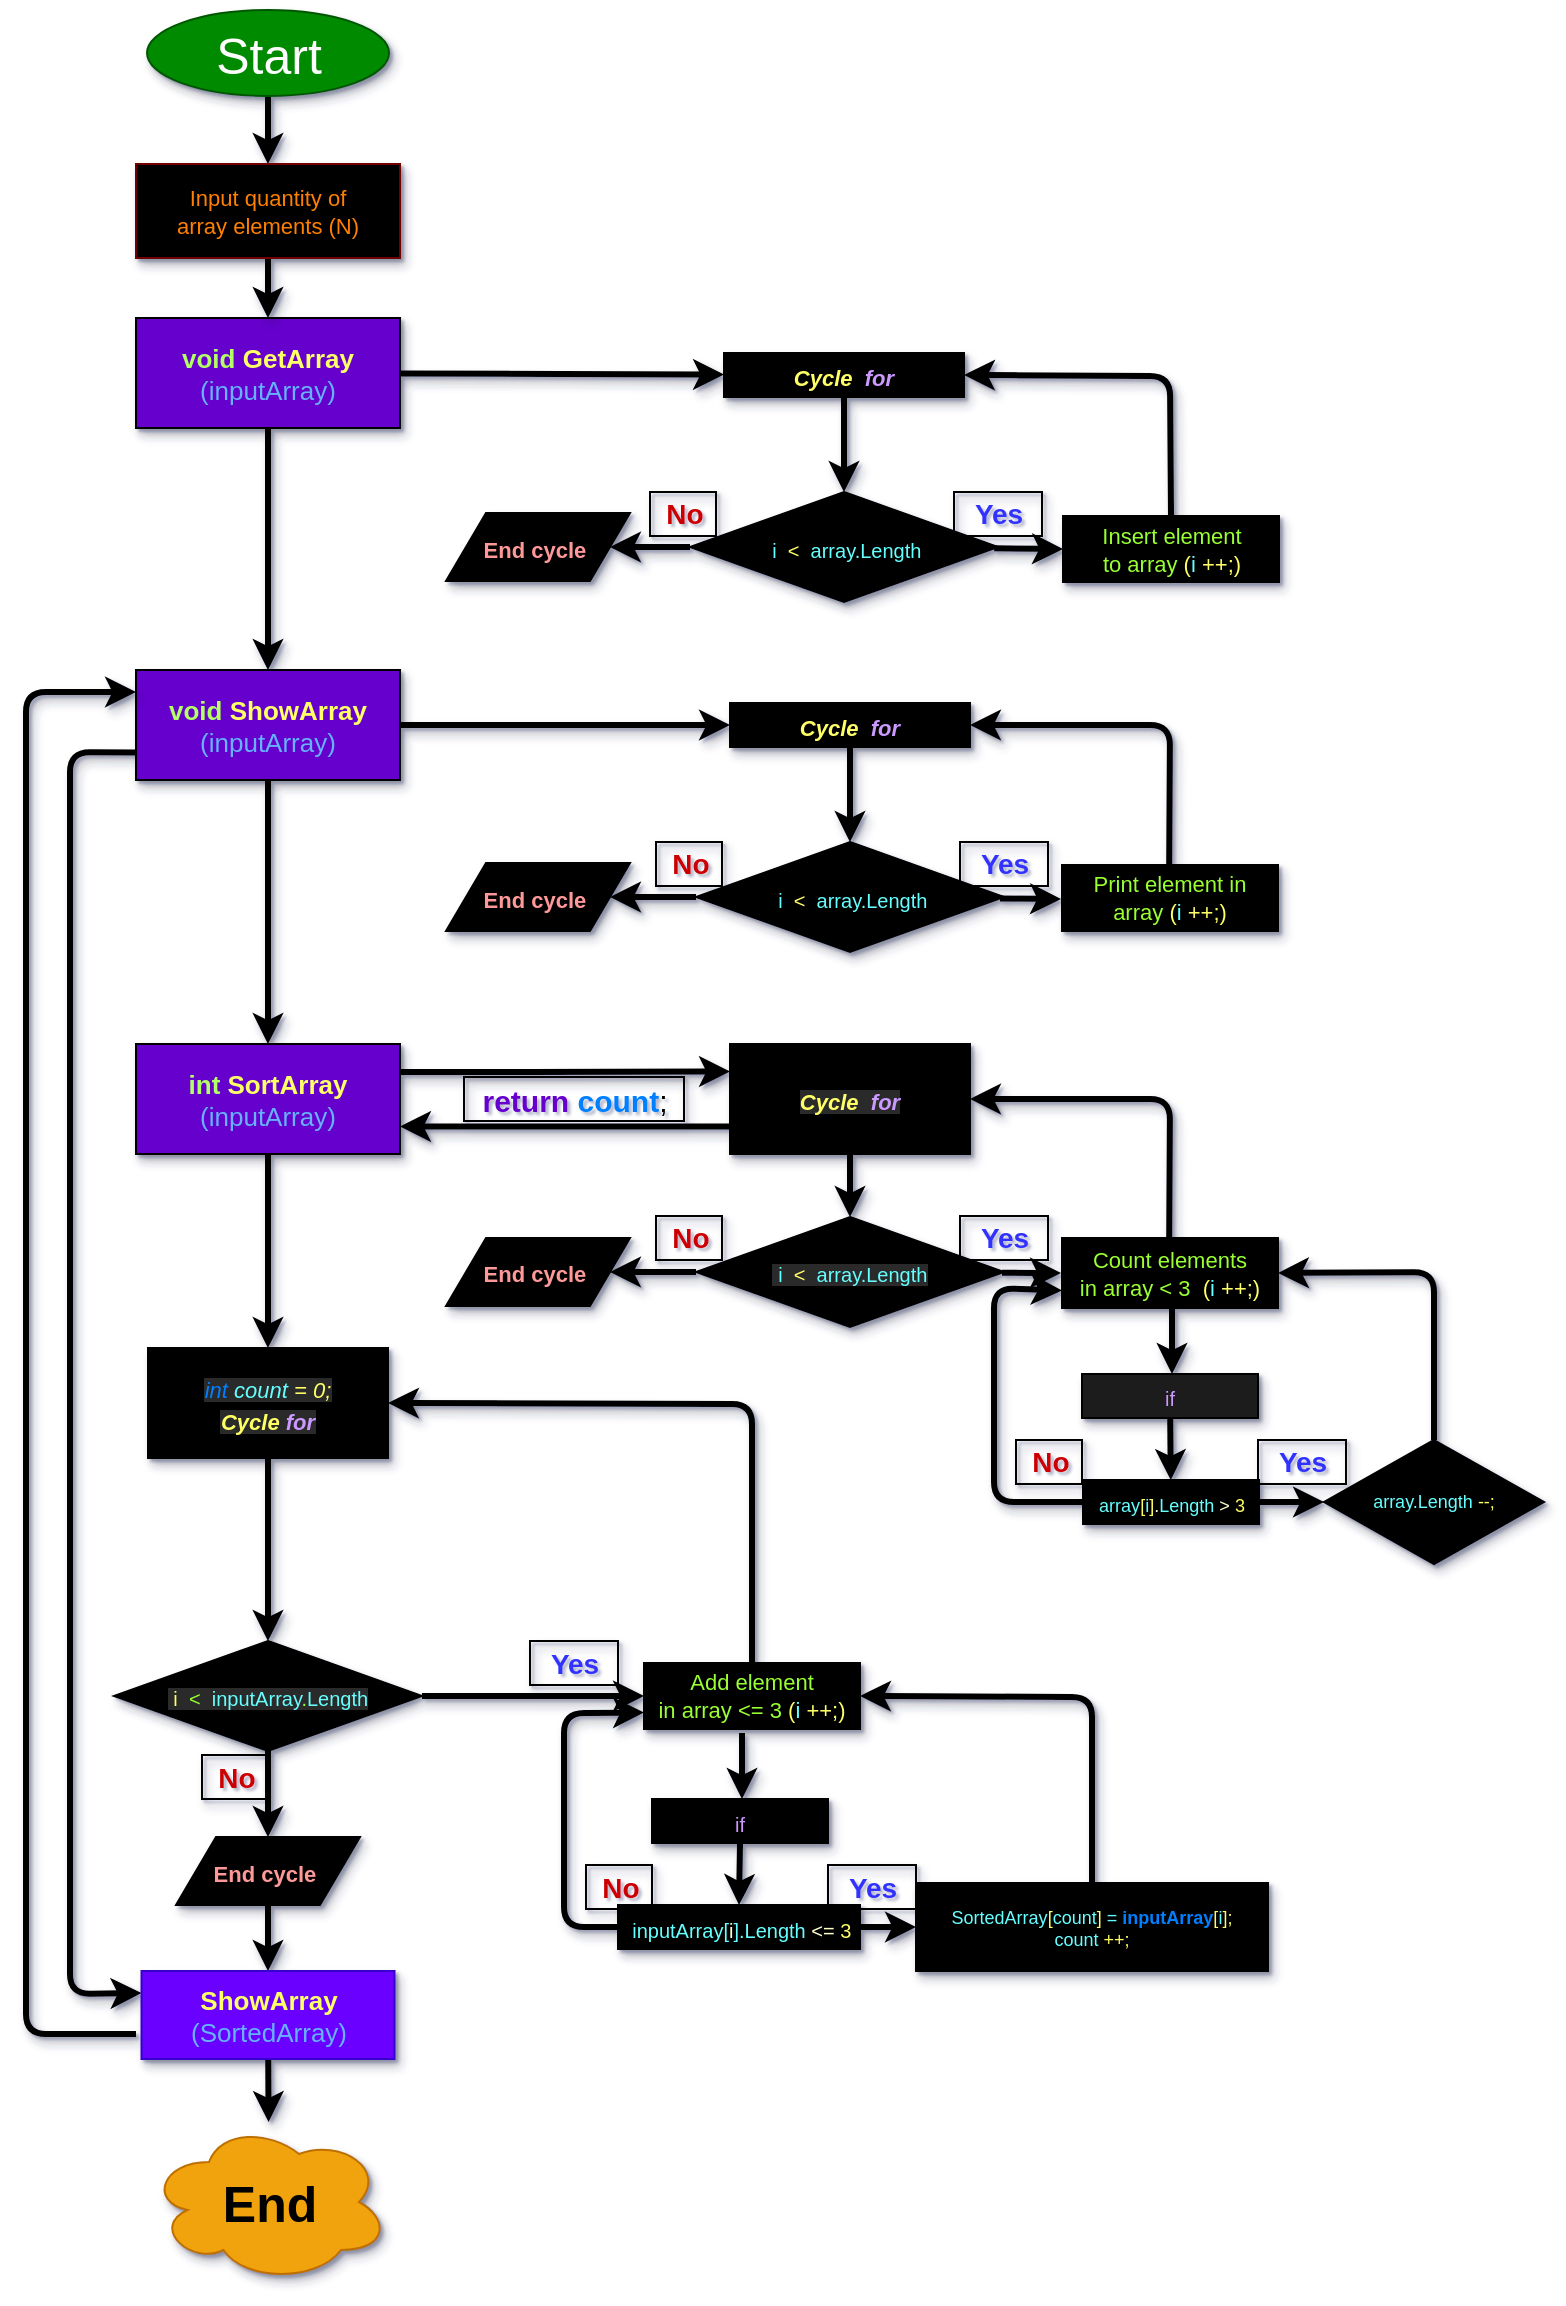 <mxfile>
    <diagram id="99YIV30c1iwatZ08gYIQ" name="Page-1">
        <mxGraphModel dx="532" dy="376" grid="1" gridSize="11" guides="1" tooltips="1" connect="1" arrows="1" fold="1" page="1" pageScale="1" pageWidth="827" pageHeight="1169" background="#ffffff" math="0" shadow="1">
            <root>
                <mxCell id="0"/>
                <mxCell id="1" parent="0"/>
                <mxCell id="99" value="" style="edgeStyle=none;html=1;labelBackgroundColor=#CC0000;fontSize=11;fontColor=#FF8000;strokeWidth=3;entryX=0.5;entryY=0;entryDx=0;entryDy=0;sketch=0;shadow=1;strokeColor=#000000;" parent="1" source="58" target="69" edge="1">
                    <mxGeometry relative="1" as="geometry">
                        <mxPoint x="156" y="99" as="targetPoint"/>
                    </mxGeometry>
                </mxCell>
                <mxCell id="58" value="&lt;span style=&quot;color: rgb(255, 255, 255); font-size: 25px; font-weight: 400;&quot;&gt;Start&lt;/span&gt;" style="ellipse;whiteSpace=wrap;html=1;fontStyle=1;horizontal=1;fontSize=25;sketch=0;shadow=1;strokeColor=#005700;fillColor=#008a00;fontColor=#ffffff;" parent="1" vertex="1">
                    <mxGeometry x="93.5" y="11" width="121" height="43" as="geometry"/>
                </mxCell>
                <mxCell id="91" value="" style="edgeStyle=none;html=1;labelBackgroundColor=#CC0000;fontSize=11;fontColor=#FFFF66;strokeWidth=3;sketch=0;shadow=1;strokeColor=#000000;" parent="1" source="64" target="90" edge="1">
                    <mxGeometry relative="1" as="geometry"/>
                </mxCell>
                <mxCell id="64" value="&lt;font color=&quot;#b3ff66&quot;&gt;void&lt;/font&gt;&lt;font color=&quot;#ffff66&quot;&gt;&amp;nbsp;GetArray&lt;/font&gt;&lt;br&gt;&lt;font color=&quot;#66b2ff&quot; style=&quot;font-weight: normal&quot;&gt;(inputArray)&lt;/font&gt;" style="whiteSpace=wrap;html=1;labelBorderColor=none;fontSize=13;fontStyle=1;sketch=0;shadow=1;strokeColor=#000000;fillColor=#6600CC;" parent="1" vertex="1">
                    <mxGeometry x="88" y="165" width="132" height="55" as="geometry"/>
                </mxCell>
                <mxCell id="103" value="" style="edgeStyle=none;html=1;labelBackgroundColor=#CC0000;fontSize=11;fontColor=#FFFF66;strokeWidth=3;entryX=0.5;entryY=0;entryDx=0;entryDy=0;exitX=0.5;exitY=1;exitDx=0;exitDy=0;sketch=0;shadow=1;strokeColor=#000000;" parent="1" source="64" target="100" edge="1">
                    <mxGeometry relative="1" as="geometry">
                        <mxPoint x="154" y="231" as="sourcePoint"/>
                        <mxPoint x="156" y="265.5" as="targetPoint"/>
                    </mxGeometry>
                </mxCell>
                <mxCell id="81" value="" style="edgeStyle=none;html=1;labelBackgroundColor=#CC0000;fontSize=10;fontColor=#99FF33;strokeWidth=3;entryX=0;entryY=0.5;entryDx=0;entryDy=0;sketch=0;shadow=1;strokeColor=#000000;" parent="1" source="66" target="172" edge="1">
                    <mxGeometry relative="1" as="geometry">
                        <mxPoint x="547.5" y="280.5" as="targetPoint"/>
                    </mxGeometry>
                </mxCell>
                <mxCell id="86" value="" style="edgeStyle=none;html=1;labelBackgroundColor=#CC0000;fontSize=11;fontColor=#99FF33;strokeWidth=3;sketch=0;shadow=1;strokeColor=#000000;" parent="1" source="66" edge="1">
                    <mxGeometry relative="1" as="geometry">
                        <mxPoint x="325.0" y="279.5" as="targetPoint"/>
                    </mxGeometry>
                </mxCell>
                <mxCell id="66" value="&lt;span style=&quot;color: rgb(153 , 255 , 51) ; font-size: 10px&quot;&gt;&lt;font color=&quot;#66ffff&quot;&gt;&amp;nbsp;i&amp;nbsp;&lt;/font&gt;&amp;nbsp;&lt;font color=&quot;#ffff66&quot;&gt;&amp;lt;&lt;/font&gt;&amp;nbsp;&amp;nbsp;&lt;font color=&quot;#66ffff&quot;&gt;array.Length&lt;/font&gt;&lt;/span&gt;" style="rhombus;whiteSpace=wrap;html=1;fontSize=13;labelBorderColor=none;fontStyle=0;sketch=0;shadow=1;strokeColor=#000000;fillColor=#000000;" parent="1" vertex="1">
                    <mxGeometry x="365" y="252" width="154" height="55" as="geometry"/>
                </mxCell>
                <mxCell id="76" value="" style="edgeStyle=none;html=1;labelBackgroundColor=#CC0000;fontSize=11;fontColor=#99FF33;strokeWidth=3;entryX=0.5;entryY=0;entryDx=0;entryDy=0;sketch=0;shadow=1;strokeColor=#000000;" parent="1" source="69" target="64" edge="1">
                    <mxGeometry relative="1" as="geometry">
                        <mxPoint x="156" y="177" as="targetPoint"/>
                    </mxGeometry>
                </mxCell>
                <mxCell id="69" value="&lt;span style=&quot;color: rgb(255 , 128 , 0)&quot;&gt;Input quantity of&lt;/span&gt;&lt;br style=&quot;color: rgb(255 , 128 , 0)&quot;&gt;&lt;span style=&quot;color: rgb(255 , 128 , 0)&quot;&gt;array elements (N)&lt;/span&gt;" style="whiteSpace=wrap;html=1;labelBorderColor=none;fontSize=11;sketch=0;shadow=1;strokeColor=#6F0000;fillColor=#000000;fontColor=#ffffff;" parent="1" vertex="1">
                    <mxGeometry x="88" y="88" width="132" height="47" as="geometry"/>
                </mxCell>
                <mxCell id="82" value="Yes" style="text;html=1;resizable=0;autosize=1;align=center;verticalAlign=middle;points=[];rounded=0;labelBorderColor=none;fontSize=14;fontStyle=1;sketch=0;shadow=1;strokeColor=#000000;fontColor=#3333FF;" parent="1" vertex="1">
                    <mxGeometry x="497" y="252" width="44" height="22" as="geometry"/>
                </mxCell>
                <mxCell id="96" value="" style="edgeStyle=none;html=1;labelBackgroundColor=#CC0000;fontSize=11;fontColor=#B3FF66;strokeWidth=3;entryX=1;entryY=0.5;entryDx=0;entryDy=0;exitX=0.5;exitY=0;exitDx=0;exitDy=0;sketch=0;shadow=1;strokeColor=#000000;" parent="1" source="172" target="90" edge="1">
                    <mxGeometry relative="1" as="geometry">
                        <mxPoint x="602" y="231" as="sourcePoint"/>
                        <mxPoint x="601.5" y="193.5" as="targetPoint"/>
                        <Array as="points">
                            <mxPoint x="605" y="194"/>
                        </Array>
                    </mxGeometry>
                </mxCell>
                <mxCell id="88" value="&lt;font color=&quot;#cc0000&quot; style=&quot;font-size: 14px;&quot;&gt;No&lt;/font&gt;" style="text;html=1;resizable=0;autosize=1;align=center;verticalAlign=middle;points=[];rounded=0;labelBorderColor=none;fontSize=14;fontStyle=1;sketch=0;shadow=1;strokeColor=#000000;" parent="1" vertex="1">
                    <mxGeometry x="345" y="252" width="33" height="22" as="geometry"/>
                </mxCell>
                <mxCell id="93" value="" style="edgeStyle=none;html=1;labelBackgroundColor=#CC0000;fontSize=11;fontColor=#FFFF66;strokeWidth=3;entryX=0.5;entryY=0;entryDx=0;entryDy=0;sketch=0;shadow=1;strokeColor=#000000;" parent="1" source="90" target="66" edge="1">
                    <mxGeometry relative="1" as="geometry"/>
                </mxCell>
                <mxCell id="90" value="&lt;font color=&quot;#ffff66&quot; style=&quot;font-size: 11px&quot;&gt;Cycle&lt;/font&gt;&lt;span style=&quot;color: rgb(204 , 153 , 255) ; font-size: 11px&quot;&gt;&amp;nbsp; for&lt;/span&gt;" style="whiteSpace=wrap;html=1;fontSize=13;labelBorderColor=none;fontStyle=3;sketch=0;shadow=1;strokeColor=#000000;fillColor=#000000;" parent="1" vertex="1">
                    <mxGeometry x="382" y="182.5" width="120" height="22" as="geometry"/>
                </mxCell>
                <mxCell id="178" value="" style="edgeStyle=none;html=1;labelBackgroundColor=#CC0000;fontSize=9;fontColor=#66FFFF;strokeWidth=3;entryX=0.5;entryY=0;entryDx=0;entryDy=0;exitX=0.5;exitY=1;exitDx=0;exitDy=0;sketch=0;shadow=1;strokeColor=#000000;" parent="1" source="100" target="148" edge="1">
                    <mxGeometry relative="1" as="geometry">
                        <mxPoint x="154" y="418" as="sourcePoint"/>
                        <mxPoint x="154" y="451.5" as="targetPoint"/>
                    </mxGeometry>
                </mxCell>
                <mxCell id="242" value="" style="edgeStyle=none;sketch=0;html=1;shadow=1;labelBackgroundColor=#CC0000;fontSize=25;fontColor=#66FFFF;strokeWidth=3;entryX=0;entryY=0.25;entryDx=0;entryDy=0;exitX=0;exitY=0.75;exitDx=0;exitDy=0;strokeColor=#000000;" parent="1" source="100" target="234" edge="1">
                    <mxGeometry relative="1" as="geometry">
                        <mxPoint x="77" y="748" as="targetPoint"/>
                        <Array as="points">
                            <mxPoint x="55" y="382"/>
                            <mxPoint x="55" y="693"/>
                            <mxPoint x="55" y="847"/>
                            <mxPoint x="55" y="1003"/>
                        </Array>
                    </mxGeometry>
                </mxCell>
                <mxCell id="100" value="&lt;font color=&quot;#b3ff66&quot;&gt;void&amp;nbsp;&lt;/font&gt;&lt;font color=&quot;#ffff66&quot;&gt;ShowArray&lt;br&gt;&lt;/font&gt;&lt;span style=&quot;color: rgb(102 , 178 , 255) ; font-weight: 400&quot;&gt;(inputArray)&lt;/span&gt;&lt;font color=&quot;#ffff66&quot;&gt;&lt;br&gt;&lt;/font&gt;" style="whiteSpace=wrap;html=1;labelBorderColor=none;fontSize=13;fontStyle=1;sketch=0;shadow=1;strokeColor=#000000;fillColor=#6600CC;" parent="1" vertex="1">
                    <mxGeometry x="88" y="341" width="132" height="55" as="geometry"/>
                </mxCell>
                <mxCell id="131" value="" style="edgeStyle=none;html=1;labelBackgroundColor=#CC0000;fontSize=11;fontColor=#FFFF66;strokeWidth=3;exitX=1;exitY=0.5;exitDx=0;exitDy=0;sketch=0;shadow=1;strokeColor=#000000;" parent="1" source="100" target="142" edge="1">
                    <mxGeometry relative="1" as="geometry">
                        <mxPoint x="242" y="369" as="sourcePoint"/>
                    </mxGeometry>
                </mxCell>
                <mxCell id="132" value="" style="edgeStyle=none;html=1;labelBackgroundColor=#CC0000;fontSize=10;fontColor=#99FF33;strokeWidth=3;entryX=0;entryY=0.5;entryDx=0;entryDy=0;sketch=0;shadow=1;strokeColor=#000000;" parent="1" source="134" edge="1">
                    <mxGeometry relative="1" as="geometry">
                        <mxPoint x="550.5" y="455.5" as="targetPoint"/>
                    </mxGeometry>
                </mxCell>
                <mxCell id="133" value="" style="edgeStyle=none;html=1;labelBackgroundColor=#CC0000;fontSize=11;fontColor=#99FF33;strokeWidth=3;sketch=0;shadow=1;strokeColor=#000000;" parent="1" source="134" edge="1">
                    <mxGeometry relative="1" as="geometry">
                        <mxPoint x="325.0" y="454.5" as="targetPoint"/>
                    </mxGeometry>
                </mxCell>
                <mxCell id="134" value="&lt;span style=&quot;color: rgb(153 , 255 , 51) ; font-size: 10px&quot;&gt;&lt;font color=&quot;#66ffff&quot;&gt;&amp;nbsp;i&amp;nbsp;&lt;/font&gt;&amp;nbsp;&lt;font color=&quot;#ffff66&quot;&gt;&amp;lt;&lt;/font&gt;&amp;nbsp;&amp;nbsp;&lt;font color=&quot;#66ffff&quot;&gt;array.Length&lt;/font&gt;&lt;/span&gt;" style="rhombus;whiteSpace=wrap;html=1;fontSize=13;labelBorderColor=none;fontStyle=0;sketch=0;shadow=1;strokeColor=#000000;fillColor=#000000;" parent="1" vertex="1">
                    <mxGeometry x="368" y="427" width="154" height="55" as="geometry"/>
                </mxCell>
                <mxCell id="136" value="Yes" style="text;html=1;resizable=0;autosize=1;align=center;verticalAlign=middle;points=[];rounded=0;labelBorderColor=none;fontSize=14;fontStyle=1;sketch=0;shadow=1;strokeColor=#000000;fontColor=#3333FF;" parent="1" vertex="1">
                    <mxGeometry x="500" y="427" width="44" height="22" as="geometry"/>
                </mxCell>
                <mxCell id="137" value="" style="edgeStyle=none;html=1;labelBackgroundColor=#CC0000;fontSize=11;fontColor=#B3FF66;strokeWidth=3;entryX=1;entryY=0.5;entryDx=0;entryDy=0;sketch=0;shadow=1;strokeColor=#000000;" parent="1" target="142" edge="1">
                    <mxGeometry relative="1" as="geometry">
                        <mxPoint x="604.595" y="439" as="sourcePoint"/>
                        <mxPoint x="604.5" y="368.5" as="targetPoint"/>
                        <Array as="points">
                            <mxPoint x="605" y="368.5"/>
                        </Array>
                    </mxGeometry>
                </mxCell>
                <mxCell id="140" value="&lt;font color=&quot;#cc0000&quot; style=&quot;font-size: 14px;&quot;&gt;No&lt;/font&gt;" style="text;html=1;resizable=0;autosize=1;align=center;verticalAlign=middle;points=[];rounded=0;labelBorderColor=none;fontSize=14;fontStyle=1;sketch=0;shadow=1;strokeColor=#000000;" parent="1" vertex="1">
                    <mxGeometry x="348" y="427" width="33" height="22" as="geometry"/>
                </mxCell>
                <mxCell id="141" value="" style="edgeStyle=none;html=1;labelBackgroundColor=#CC0000;fontSize=11;fontColor=#FFFF66;strokeWidth=3;entryX=0.5;entryY=0;entryDx=0;entryDy=0;sketch=0;shadow=1;strokeColor=#000000;" parent="1" source="142" target="134" edge="1">
                    <mxGeometry relative="1" as="geometry"/>
                </mxCell>
                <mxCell id="142" value="&lt;font color=&quot;#ffff66&quot; style=&quot;font-size: 11px&quot;&gt;Cycle&lt;/font&gt;&lt;span style=&quot;color: rgb(204 , 153 , 255) ; font-size: 11px&quot;&gt;&amp;nbsp; for&lt;/span&gt;" style="whiteSpace=wrap;html=1;fontSize=13;labelBorderColor=none;fontStyle=3;sketch=0;shadow=1;strokeColor=#000000;fillColor=#000000;" parent="1" vertex="1">
                    <mxGeometry x="385" y="357.5" width="120" height="22" as="geometry"/>
                </mxCell>
                <mxCell id="197" value="" style="edgeStyle=none;html=1;labelBackgroundColor=#CC0000;fontSize=9;fontColor=#CC99FF;strokeWidth=3;entryX=0;entryY=0.25;entryDx=0;entryDy=0;sketch=0;shadow=1;strokeColor=#000000;" parent="1" target="161" edge="1">
                    <mxGeometry relative="1" as="geometry">
                        <mxPoint x="220" y="542" as="sourcePoint"/>
                        <mxPoint x="326" y="555.5" as="targetPoint"/>
                        <Array as="points">
                            <mxPoint x="275" y="542"/>
                        </Array>
                    </mxGeometry>
                </mxCell>
                <mxCell id="204" value="" style="edgeStyle=none;html=1;labelBackgroundColor=#CC0000;fontSize=15;fontColor=#007FFF;strokeWidth=3;entryX=0.5;entryY=0;entryDx=0;entryDy=0;sketch=0;shadow=1;strokeColor=#000000;" parent="1" source="148" target="216" edge="1">
                    <mxGeometry relative="1" as="geometry">
                        <mxPoint x="154" y="671" as="targetPoint"/>
                    </mxGeometry>
                </mxCell>
                <mxCell id="148" value="&lt;font color=&quot;#b3ff66&quot;&gt;int&amp;nbsp;&lt;/font&gt;&lt;font color=&quot;#ffff66&quot;&gt;SortArray&lt;br&gt;&lt;/font&gt;&lt;span style=&quot;color: rgb(102 , 178 , 255) ; font-weight: 400&quot;&gt;(inputArray)&lt;/span&gt;&lt;font color=&quot;#ffff66&quot;&gt;&lt;br&gt;&lt;/font&gt;" style="whiteSpace=wrap;html=1;labelBorderColor=none;fontSize=13;fontStyle=1;sketch=0;shadow=1;strokeColor=#000000;fillColor=#6600CC;" parent="1" vertex="1">
                    <mxGeometry x="88" y="528" width="132" height="55" as="geometry"/>
                </mxCell>
                <mxCell id="151" value="" style="edgeStyle=none;html=1;labelBackgroundColor=#CC0000;fontSize=10;fontColor=#99FF33;strokeWidth=3;entryX=0;entryY=0.5;entryDx=0;entryDy=0;sketch=0;shadow=1;strokeColor=#000000;" parent="1" source="153" edge="1">
                    <mxGeometry relative="1" as="geometry">
                        <mxPoint x="550.5" y="642.5" as="targetPoint"/>
                    </mxGeometry>
                </mxCell>
                <mxCell id="152" value="" style="edgeStyle=none;html=1;labelBackgroundColor=#CC0000;fontSize=11;fontColor=#99FF33;strokeWidth=3;sketch=0;shadow=1;strokeColor=#000000;" parent="1" source="153" target="157" edge="1">
                    <mxGeometry relative="1" as="geometry"/>
                </mxCell>
                <mxCell id="166" value="" style="edgeStyle=none;html=1;labelBackgroundColor=#CC0000;fontSize=14;fontColor=#66FFFF;strokeWidth=3;sketch=0;shadow=1;strokeColor=#000000;" parent="1" edge="1">
                    <mxGeometry relative="1" as="geometry">
                        <mxPoint x="606" y="660" as="sourcePoint"/>
                        <mxPoint x="606" y="693" as="targetPoint"/>
                    </mxGeometry>
                </mxCell>
                <mxCell id="153" value="&lt;meta charset=&quot;utf-8&quot;&gt;&lt;span style=&quot;color: rgb(153, 255, 51); font-family: helvetica; font-size: 10px; font-style: normal; letter-spacing: normal; text-indent: 0px; text-transform: none; word-spacing: 0px; background-color: rgb(42, 42, 42);&quot;&gt;&lt;font color=&quot;#66ffff&quot;&gt;&amp;nbsp;i&amp;nbsp;&lt;/font&gt;&lt;span&gt;&amp;nbsp;&lt;/span&gt;&lt;font color=&quot;#ffff66&quot;&gt;&amp;lt;&lt;/font&gt;&amp;nbsp;&lt;span&gt;&amp;nbsp;&lt;/span&gt;&lt;font color=&quot;#66ffff&quot;&gt;array.Length&lt;/font&gt;&lt;/span&gt;" style="rhombus;whiteSpace=wrap;html=1;fontSize=13;labelBorderColor=none;align=center;fontStyle=0;sketch=0;shadow=1;strokeColor=#000000;fillColor=#000000;" parent="1" vertex="1">
                    <mxGeometry x="368" y="614.5" width="154" height="55" as="geometry"/>
                </mxCell>
                <mxCell id="155" value="Yes" style="text;html=1;resizable=0;autosize=1;align=center;verticalAlign=middle;points=[];rounded=0;labelBorderColor=none;fontSize=14;fontStyle=1;sketch=0;shadow=1;strokeColor=#000000;fontColor=#3333FF;" parent="1" vertex="1">
                    <mxGeometry x="500" y="614" width="44" height="22" as="geometry"/>
                </mxCell>
                <mxCell id="156" value="" style="edgeStyle=none;html=1;labelBackgroundColor=#CC0000;fontSize=11;fontColor=#B3FF66;strokeWidth=3;entryX=1;entryY=0.5;entryDx=0;entryDy=0;sketch=0;shadow=1;strokeColor=#000000;" parent="1" target="161" edge="1">
                    <mxGeometry relative="1" as="geometry">
                        <mxPoint x="604.595" y="626" as="sourcePoint"/>
                        <mxPoint x="604.5" y="555.5" as="targetPoint"/>
                        <Array as="points">
                            <mxPoint x="605" y="555.5"/>
                        </Array>
                    </mxGeometry>
                </mxCell>
                <mxCell id="157" value="&lt;span style=&quot;font-size: 11px&quot;&gt;&lt;font color=&quot;#ff9999&quot;&gt;&lt;b&gt;End cycle&amp;nbsp;&lt;/b&gt;&lt;/font&gt;&lt;/span&gt;" style="shape=parallelogram;perimeter=parallelogramPerimeter;whiteSpace=wrap;html=1;fixedSize=1;fontSize=13;labelBorderColor=none;sketch=0;shadow=1;strokeColor=#000000;fillColor=#000000;" parent="1" vertex="1">
                    <mxGeometry x="243" y="625" width="92" height="34" as="geometry"/>
                </mxCell>
                <mxCell id="159" value="&lt;font color=&quot;#cc0000&quot; style=&quot;font-size: 14px;&quot;&gt;No&lt;/font&gt;" style="text;html=1;resizable=0;autosize=1;align=center;verticalAlign=middle;points=[];rounded=0;labelBorderColor=none;fontSize=14;fontStyle=1;sketch=0;shadow=1;strokeColor=#000000;" parent="1" vertex="1">
                    <mxGeometry x="348" y="614" width="33" height="22" as="geometry"/>
                </mxCell>
                <mxCell id="160" value="" style="edgeStyle=none;html=1;labelBackgroundColor=#CC0000;fontSize=11;fontColor=#FFFF66;strokeWidth=3;entryX=0.5;entryY=0;entryDx=0;entryDy=0;exitX=0.5;exitY=1;exitDx=0;exitDy=0;sketch=0;shadow=1;strokeColor=#000000;" parent="1" source="161" target="153" edge="1">
                    <mxGeometry relative="1" as="geometry"/>
                </mxCell>
                <mxCell id="201" value="" style="edgeStyle=none;html=1;labelBackgroundColor=#CC0000;fontSize=6;fontColor=#CC99FF;strokeWidth=3;entryX=1;entryY=0.75;entryDx=0;entryDy=0;exitX=0;exitY=0.75;exitDx=0;exitDy=0;sketch=0;shadow=1;strokeColor=#000000;" parent="1" source="161" target="148" edge="1">
                    <mxGeometry relative="1" as="geometry">
                        <mxPoint x="274" y="555.5" as="targetPoint"/>
                        <Array as="points"/>
                    </mxGeometry>
                </mxCell>
                <mxCell id="161" value="&lt;font style=&quot;font-family: &amp;#34;helvetica&amp;#34; ; font-size: 11px ; letter-spacing: normal ; text-align: center ; text-indent: 0px ; text-transform: none ; word-spacing: 0px ; background-color: rgb(42 , 42 , 42)&quot; color=&quot;#ffff66&quot;&gt;Cycle&amp;nbsp;&lt;/font&gt;&lt;span style=&quot;font-family: &amp;#34;helvetica&amp;#34; ; font-size: 11px ; letter-spacing: normal ; text-align: center ; text-indent: 0px ; text-transform: none ; word-spacing: 0px ; background-color: rgb(42 , 42 , 42) ; display: inline ; float: none ; color: rgb(204 , 153 , 255)&quot;&gt;&amp;nbsp;for&lt;/span&gt;" style="whiteSpace=wrap;html=1;fontSize=13;labelBorderColor=none;fontStyle=3;sketch=0;shadow=1;strokeColor=#000000;fillColor=#000000;" parent="1" vertex="1">
                    <mxGeometry x="385" y="528" width="120" height="55" as="geometry"/>
                </mxCell>
                <mxCell id="163" value="&lt;font color=&quot;#99ff33&quot; style=&quot;font-size: 11px&quot;&gt;Count elements&lt;br&gt;in array &amp;lt; 3&amp;nbsp;&amp;nbsp;&lt;/font&gt;&lt;font color=&quot;#ffff66&quot; style=&quot;font-size: 11px&quot;&gt;(&lt;/font&gt;&lt;font color=&quot;#66ffff&quot; style=&quot;font-size: 11px&quot;&gt;i&lt;/font&gt;&lt;font color=&quot;#ffff66&quot; style=&quot;font-size: 11px&quot;&gt;&amp;nbsp;++;)&lt;/font&gt;" style="whiteSpace=wrap;html=1;labelBorderColor=none;fontSize=6;strokeWidth=1;fontStyle=0;sketch=0;shadow=1;strokeColor=#000000;fillColor=#000000;" parent="1" vertex="1">
                    <mxGeometry x="551" y="625" width="108" height="35" as="geometry"/>
                </mxCell>
                <mxCell id="180" value="" style="edgeStyle=none;html=1;labelBackgroundColor=#CC0000;fontSize=25;fontColor=#FF9999;strokeWidth=3;entryX=0;entryY=0.5;entryDx=0;entryDy=0;sketch=0;shadow=1;strokeColor=#000000;" parent="1" source="165" target="181" edge="1">
                    <mxGeometry relative="1" as="geometry">
                        <mxPoint x="702" y="704.0" as="targetPoint"/>
                    </mxGeometry>
                </mxCell>
                <mxCell id="192" value="" style="edgeStyle=none;html=1;labelBackgroundColor=#CC0000;fontSize=9;fontColor=#CC99FF;strokeWidth=3;entryX=0;entryY=0.75;entryDx=0;entryDy=0;sketch=0;shadow=1;strokeColor=#000000;" parent="1" source="165" target="163" edge="1">
                    <mxGeometry relative="1" as="geometry">
                        <mxPoint x="528" y="757" as="targetPoint"/>
                        <Array as="points">
                            <mxPoint x="517" y="757"/>
                            <mxPoint x="517" y="650"/>
                        </Array>
                    </mxGeometry>
                </mxCell>
                <mxCell id="165" value="&lt;font style=&quot;font-size: 9px&quot; color=&quot;#66ffff&quot;&gt;array&lt;/font&gt;&lt;font style=&quot;font-size: 9px&quot; color=&quot;#ffff66&quot;&gt;[&lt;/font&gt;&lt;font style=&quot;font-size: 9px&quot; color=&quot;#66ffff&quot;&gt;i&lt;/font&gt;&lt;font style=&quot;font-size: 9px&quot; color=&quot;#ffff66&quot;&gt;]&lt;/font&gt;&lt;font style=&quot;font-size: 9px&quot; color=&quot;#ffffcc&quot;&gt;.&lt;/font&gt;&lt;font style=&quot;font-size: 9px&quot; color=&quot;#66ffff&quot;&gt;Length&lt;/font&gt;&lt;font style=&quot;font-size: 9px&quot; color=&quot;#ffffff&quot;&gt; &lt;/font&gt;&lt;font style=&quot;font-size: 9px&quot; color=&quot;#ffffcc&quot;&gt;&amp;gt;&lt;/font&gt;&lt;font style=&quot;font-size: 9px&quot; color=&quot;#ffffff&quot;&gt; &lt;/font&gt;&lt;font style=&quot;font-size: 9px&quot; color=&quot;#ffff66&quot;&gt;3&lt;/font&gt;" style="whiteSpace=wrap;html=1;fontSize=13;labelBorderColor=none;fontStyle=0;sketch=0;shadow=1;strokeColor=#000000;fillColor=#000000;" parent="1" vertex="1">
                    <mxGeometry x="561.5" y="746" width="88" height="22" as="geometry"/>
                </mxCell>
                <mxCell id="171" value="&lt;font color=&quot;#99ff33&quot; style=&quot;font-size: 11px&quot;&gt;Print element in array&amp;nbsp;&lt;/font&gt;&lt;font color=&quot;#ffff66&quot; style=&quot;font-size: 11px&quot;&gt;(&lt;/font&gt;&lt;font color=&quot;#66ffff&quot; style=&quot;font-size: 11px&quot;&gt;i&lt;/font&gt;&lt;font color=&quot;#ffff66&quot; style=&quot;font-size: 11px&quot;&gt;&amp;nbsp;++;)&lt;/font&gt;" style="whiteSpace=wrap;html=1;labelBorderColor=none;fontSize=6;strokeWidth=1;fontStyle=0;sketch=0;shadow=1;strokeColor=#000000;fillColor=#000000;" parent="1" vertex="1">
                    <mxGeometry x="551" y="438.5" width="108" height="33" as="geometry"/>
                </mxCell>
                <mxCell id="172" value="&lt;font color=&quot;#99ff33&quot; style=&quot;font-size: 11px&quot;&gt;Insert element&lt;br&gt;to array&amp;nbsp;&lt;/font&gt;&lt;font color=&quot;#ffff66&quot; style=&quot;font-size: 11px&quot;&gt;(&lt;/font&gt;&lt;font color=&quot;#66ffff&quot; style=&quot;font-size: 11px&quot;&gt;i&lt;/font&gt;&lt;font color=&quot;#ffff66&quot; style=&quot;font-size: 11px&quot;&gt;&amp;nbsp;++;)&lt;/font&gt;" style="whiteSpace=wrap;html=1;labelBorderColor=none;fontSize=6;strokeWidth=1;fontStyle=0;sketch=0;shadow=1;strokeColor=#000000;fillColor=#000000;" parent="1" vertex="1">
                    <mxGeometry x="551.5" y="264" width="108" height="33" as="geometry"/>
                </mxCell>
                <mxCell id="189" value="" style="edgeStyle=none;html=1;labelBackgroundColor=#CC0000;fontSize=9;fontColor=#CC99FF;strokeWidth=3;entryX=1;entryY=0.5;entryDx=0;entryDy=0;sketch=0;shadow=1;strokeColor=#000000;" parent="1" source="181" target="163" edge="1">
                    <mxGeometry relative="1" as="geometry">
                        <mxPoint x="649" y="704" as="targetPoint"/>
                        <Array as="points">
                            <mxPoint x="737" y="642"/>
                        </Array>
                    </mxGeometry>
                </mxCell>
                <mxCell id="181" value="&lt;font style=&quot;font-size: 9px&quot;&gt;&lt;span style=&quot;font-size: 9px&quot;&gt;&lt;font style=&quot;font-size: 9px&quot;&gt;&lt;font color=&quot;#66ffff&quot;&gt;array.Length&lt;/font&gt;&lt;/font&gt;&lt;font color=&quot;#ffff66&quot; style=&quot;font-size: 9px&quot;&gt;&amp;nbsp;--;&lt;br style=&quot;font-size: 9px&quot;&gt;&lt;/font&gt;&lt;/span&gt;&lt;/font&gt;" style="rhombus;whiteSpace=wrap;html=1;labelBorderColor=none;fontSize=9;strokeWidth=1;verticalAlign=middle;spacing=2;fontStyle=0;sketch=0;shadow=1;strokeColor=#000000;fillColor=#000000;" parent="1" vertex="1">
                    <mxGeometry x="682" y="726" width="110" height="62" as="geometry"/>
                </mxCell>
                <mxCell id="187" value="" style="edgeStyle=none;html=1;labelBackgroundColor=#CC0000;fontSize=9;fontColor=#66FFFF;strokeWidth=3;sketch=0;shadow=1;strokeColor=#000000;" parent="1" source="186" target="165" edge="1">
                    <mxGeometry relative="1" as="geometry"/>
                </mxCell>
                <mxCell id="186" value="&lt;font size=&quot;1&quot; color=&quot;#cc99ff&quot;&gt;if&lt;/font&gt;" style="whiteSpace=wrap;html=1;fontSize=13;labelBorderColor=none;fontStyle=0;sketch=0;shadow=1;strokeColor=#000000;fillColor=#1A1A1A;" parent="1" vertex="1">
                    <mxGeometry x="561" y="693" width="88" height="22" as="geometry"/>
                </mxCell>
                <mxCell id="190" value="Yes" style="text;html=1;resizable=0;autosize=1;align=center;verticalAlign=middle;points=[];rounded=0;labelBorderColor=none;fontSize=14;fontStyle=1;sketch=0;shadow=1;strokeColor=#000000;fontColor=#3333FF;" parent="1" vertex="1">
                    <mxGeometry x="649" y="726" width="44" height="22" as="geometry"/>
                </mxCell>
                <mxCell id="193" value="&lt;font color=&quot;#cc0000&quot; style=&quot;font-size: 14px;&quot;&gt;No&lt;/font&gt;" style="text;html=1;resizable=0;autosize=1;align=center;verticalAlign=middle;points=[];rounded=0;labelBorderColor=none;fontSize=14;fontStyle=1;sketch=0;shadow=1;strokeColor=#000000;" parent="1" vertex="1">
                    <mxGeometry x="528" y="726" width="33" height="22" as="geometry"/>
                </mxCell>
                <mxCell id="202" value="&lt;b&gt;&lt;font color=&quot;#6600cc&quot;&gt;return&lt;/font&gt;&lt;/b&gt; &lt;font color=&quot;#007fff&quot;&gt;&lt;b&gt;count&lt;/b&gt;&lt;/font&gt;;" style="text;html=1;resizable=0;autosize=1;align=center;verticalAlign=middle;points=[];rounded=0;labelBorderColor=none;fontSize=15;sketch=0;shadow=1;strokeColor=#000000;" parent="1" vertex="1">
                    <mxGeometry x="252" y="544.5" width="110" height="22" as="geometry"/>
                </mxCell>
                <mxCell id="207" value="" style="edgeStyle=none;html=1;labelBackgroundColor=#CC0000;fontSize=10;fontColor=#99FF33;strokeWidth=3;entryX=0;entryY=0.5;entryDx=0;entryDy=0;exitX=1;exitY=0.5;exitDx=0;exitDy=0;sketch=0;shadow=1;strokeColor=#000000;" parent="1" source="210" target="217" edge="1">
                    <mxGeometry relative="1" as="geometry">
                        <mxPoint x="335.5" y="855" as="targetPoint"/>
                        <mxPoint x="305.992" y="854.86" as="sourcePoint"/>
                    </mxGeometry>
                </mxCell>
                <mxCell id="208" value="" style="edgeStyle=none;html=1;labelBackgroundColor=#CC0000;fontSize=11;fontColor=#99FF33;strokeWidth=3;exitX=0.5;exitY=1;exitDx=0;exitDy=0;entryX=0.5;entryY=0;entryDx=0;entryDy=0;sketch=0;shadow=1;strokeColor=#000000;" parent="1" source="210" target="213" edge="1">
                    <mxGeometry relative="1" as="geometry">
                        <mxPoint x="156" y="883" as="sourcePoint"/>
                        <mxPoint x="155.57" y="946" as="targetPoint"/>
                    </mxGeometry>
                </mxCell>
                <mxCell id="209" value="" style="edgeStyle=none;html=1;labelBackgroundColor=#CC0000;fontSize=14;fontColor=#66FFFF;strokeWidth=3;sketch=0;shadow=1;strokeColor=#000000;" parent="1" edge="1">
                    <mxGeometry relative="1" as="geometry">
                        <mxPoint x="391" y="872.5" as="sourcePoint"/>
                        <mxPoint x="391" y="905.5" as="targetPoint"/>
                    </mxGeometry>
                </mxCell>
                <mxCell id="210" value="&lt;span style=&quot;font-family: &amp;#34;helvetica&amp;#34; ; font-size: 10px ; font-style: normal ; letter-spacing: normal ; text-indent: 0px ; text-transform: none ; word-spacing: 0px ; background-color: rgb(42 , 42 , 42)&quot;&gt;&lt;font color=&quot;#ffff66&quot;&gt;&amp;nbsp;i&amp;nbsp;&lt;/font&gt;&lt;span style=&quot;color: rgb(153 , 255 , 51)&quot;&gt;&amp;nbsp;&lt;/span&gt;&lt;font color=&quot;#ffff66&quot; style=&quot;color: rgb(153 , 255 , 51)&quot;&gt;&amp;lt;&lt;/font&gt;&lt;font color=&quot;#99ff33&quot;&gt;&amp;nbsp;&amp;nbsp;&lt;/font&gt;&lt;font color=&quot;#66ffff&quot;&gt;inputA&lt;/font&gt;&lt;font color=&quot;#66ffff&quot;&gt;rray&lt;font color=&quot;#99ff33&quot;&gt;.&lt;/font&gt;Length&lt;/font&gt;&lt;/span&gt;" style="rhombus;whiteSpace=wrap;html=1;fontSize=13;labelBorderColor=none;align=center;fontStyle=0;sketch=0;shadow=1;strokeColor=#000000;fillColor=#000000;" parent="1" vertex="1">
                    <mxGeometry x="77" y="826.5" width="154" height="55" as="geometry"/>
                </mxCell>
                <mxCell id="211" value="Yes" style="text;html=1;resizable=0;autosize=1;align=center;verticalAlign=middle;points=[];rounded=0;labelBorderColor=none;fontSize=14;fontStyle=1;sketch=0;shadow=1;strokeColor=#000000;fontColor=#3333FF;" parent="1" vertex="1">
                    <mxGeometry x="285" y="826.5" width="44" height="22" as="geometry"/>
                </mxCell>
                <mxCell id="212" value="" style="edgeStyle=none;html=1;labelBackgroundColor=#CC0000;fontSize=11;fontColor=#B3FF66;strokeWidth=3;entryX=1;entryY=0.5;entryDx=0;entryDy=0;exitX=0.5;exitY=0;exitDx=0;exitDy=0;sketch=0;shadow=1;strokeColor=#000000;" parent="1" source="217" target="216" edge="1">
                    <mxGeometry relative="1" as="geometry">
                        <mxPoint x="315.595" y="879" as="sourcePoint"/>
                        <mxPoint x="315.5" y="808.5" as="targetPoint"/>
                        <Array as="points">
                            <mxPoint x="396" y="708"/>
                        </Array>
                    </mxGeometry>
                </mxCell>
                <mxCell id="235" value="" style="edgeStyle=none;html=1;labelBackgroundColor=#CC0000;fontSize=9;fontColor=#66FFFF;strokeWidth=3;sketch=0;shadow=1;strokeColor=#000000;" parent="1" source="213" target="234" edge="1">
                    <mxGeometry relative="1" as="geometry"/>
                </mxCell>
                <mxCell id="213" value="&lt;span style=&quot;font-size: 11px&quot;&gt;&lt;font color=&quot;#ff9999&quot;&gt;&lt;b&gt;End cycle&amp;nbsp;&lt;/b&gt;&lt;/font&gt;&lt;/span&gt;" style="shape=parallelogram;perimeter=parallelogramPerimeter;whiteSpace=wrap;html=1;fixedSize=1;fontSize=13;labelBorderColor=none;sketch=0;shadow=1;strokeColor=#000000;fillColor=#000000;" parent="1" vertex="1">
                    <mxGeometry x="108" y="924.5" width="92" height="34" as="geometry"/>
                </mxCell>
                <mxCell id="214" value="&lt;font color=&quot;#cc0000&quot; style=&quot;font-size: 14px;&quot;&gt;No&lt;/font&gt;" style="text;html=1;resizable=0;autosize=1;align=center;verticalAlign=middle;points=[];rounded=0;labelBorderColor=none;fontSize=14;fontStyle=1;sketch=0;shadow=1;strokeColor=#000000;" parent="1" vertex="1">
                    <mxGeometry x="121" y="883.5" width="33" height="22" as="geometry"/>
                </mxCell>
                <mxCell id="215" value="" style="edgeStyle=none;html=1;labelBackgroundColor=#CC0000;fontSize=11;fontColor=#FFFF66;strokeWidth=3;entryX=0.5;entryY=0;entryDx=0;entryDy=0;sketch=0;shadow=1;strokeColor=#000000;" parent="1" source="216" target="210" edge="1">
                    <mxGeometry relative="1" as="geometry"/>
                </mxCell>
                <mxCell id="216" value="&lt;span style=&quot;font-weight: normal&quot;&gt;&lt;font style=&quot;font-family: &amp;#34;helvetica&amp;#34; ; font-size: 11px ; letter-spacing: normal ; text-align: center ; text-indent: 0px ; text-transform: none ; word-spacing: 0px ; background-color: rgb(42 , 42 , 42)&quot; color=&quot;#007fff&quot;&gt;int &lt;/font&gt;&lt;font style=&quot;font-family: &amp;#34;helvetica&amp;#34; ; font-size: 11px ; letter-spacing: normal ; text-align: center ; text-indent: 0px ; text-transform: none ; word-spacing: 0px ; background-color: rgb(42 , 42 , 42)&quot; color=&quot;#66ffff&quot;&gt;count &lt;/font&gt;&lt;/span&gt;&lt;font color=&quot;#ffff66&quot; style=&quot;font-family: &amp;#34;helvetica&amp;#34; ; font-size: 11px ; letter-spacing: normal ; text-align: center ; text-indent: 0px ; text-transform: none ; word-spacing: 0px ; background-color: rgb(42 , 42 , 42)&quot;&gt;&lt;span style=&quot;font-weight: normal&quot;&gt;= 0;&lt;/span&gt;&lt;br&gt;Cycle&lt;/font&gt;&lt;span style=&quot;color: rgb(204 , 153 , 255) ; font-family: &amp;#34;helvetica&amp;#34; ; font-size: 11px ; letter-spacing: normal ; text-align: center ; text-indent: 0px ; text-transform: none ; word-spacing: 0px ; background-color: rgb(42 , 42 , 42) ; display: inline ; float: none&quot;&gt;&lt;span&gt;&amp;nbsp;&lt;/span&gt;for&lt;/span&gt;" style="whiteSpace=wrap;html=1;fontSize=13;labelBorderColor=none;fontStyle=3;sketch=0;shadow=1;strokeColor=#000000;fillColor=#000000;" parent="1" vertex="1">
                    <mxGeometry x="94" y="680" width="120" height="55" as="geometry"/>
                </mxCell>
                <mxCell id="217" value="&lt;font color=&quot;#99ff33&quot; style=&quot;font-size: 11px&quot;&gt;Add element&lt;br&gt;in array &amp;lt;= 3&amp;nbsp;&lt;/font&gt;&lt;font color=&quot;#ffff66&quot; style=&quot;font-size: 11px&quot;&gt;(&lt;/font&gt;&lt;font color=&quot;#66ffff&quot; style=&quot;font-size: 11px&quot;&gt;i&lt;/font&gt;&lt;font color=&quot;#ffff66&quot; style=&quot;font-size: 11px&quot;&gt;&amp;nbsp;++;)&lt;/font&gt;" style="whiteSpace=wrap;html=1;labelBorderColor=none;fontSize=6;strokeWidth=1;fontStyle=0;sketch=0;shadow=1;strokeColor=#000000;fillColor=#000000;" parent="1" vertex="1">
                    <mxGeometry x="342" y="837.5" width="108" height="33" as="geometry"/>
                </mxCell>
                <mxCell id="218" value="" style="edgeStyle=none;html=1;labelBackgroundColor=#CC0000;fontSize=25;fontColor=#FF9999;strokeWidth=3;entryX=0;entryY=0.5;entryDx=0;entryDy=0;exitX=1;exitY=0.5;exitDx=0;exitDy=0;sketch=0;shadow=1;strokeColor=#000000;" parent="1" source="220" edge="1">
                    <mxGeometry relative="1" as="geometry">
                        <mxPoint x="478" y="969.5" as="targetPoint"/>
                    </mxGeometry>
                </mxCell>
                <mxCell id="219" value="" style="edgeStyle=none;html=1;labelBackgroundColor=#CC0000;fontSize=9;fontColor=#CC99FF;strokeWidth=3;entryX=0;entryY=0.75;entryDx=0;entryDy=0;sketch=0;shadow=1;strokeColor=#000000;" parent="1" source="220" target="217" edge="1">
                    <mxGeometry relative="1" as="geometry">
                        <mxPoint x="313" y="969.5" as="targetPoint"/>
                        <Array as="points">
                            <mxPoint x="302" y="969.5"/>
                            <mxPoint x="302" y="862.5"/>
                        </Array>
                    </mxGeometry>
                </mxCell>
                <mxCell id="220" value="&lt;font color=&quot;#ffff66&quot; style=&quot;font-family: &amp;#34;helvetica&amp;#34; ; font-size: 10px&quot;&gt;&amp;nbsp;&lt;/font&gt;&lt;font color=&quot;#66ffff&quot; style=&quot;font-family: &amp;#34;helvetica&amp;#34; ; font-size: 10px&quot;&gt;inputA&lt;/font&gt;&lt;font color=&quot;#66ffff&quot; style=&quot;font-family: &amp;#34;helvetica&amp;#34; ; font-size: 10px&quot;&gt;rray[&lt;/font&gt;&lt;font style=&quot;font-family: &amp;#34;helvetica&amp;#34; ; font-size: 10px&quot;&gt;&lt;font color=&quot;#ffffcc&quot;&gt;i&lt;/font&gt;&lt;font color=&quot;#66ffff&quot;&gt;]&lt;/font&gt;&lt;font color=&quot;#99ff33&quot; style=&quot;color: rgb(102 , 255 , 255)&quot;&gt;.&lt;/font&gt;&lt;font color=&quot;#66ffff&quot;&gt;Length &lt;/font&gt;&lt;font color=&quot;#ffffcc&quot;&gt;&amp;lt;=&lt;/font&gt;&lt;font color=&quot;#66ffff&quot;&gt; &lt;/font&gt;&lt;font color=&quot;#ffff66&quot;&gt;3&lt;/font&gt;&lt;/font&gt;" style="whiteSpace=wrap;html=1;fontSize=13;labelBorderColor=none;fontStyle=0;sketch=0;shadow=1;strokeColor=#000000;fillColor=#000000;" parent="1" vertex="1">
                    <mxGeometry x="329" y="958.5" width="121" height="22" as="geometry"/>
                </mxCell>
                <mxCell id="221" value="" style="edgeStyle=none;html=1;labelBackgroundColor=#CC0000;fontSize=9;fontColor=#CC99FF;strokeWidth=3;entryX=1;entryY=0.5;entryDx=0;entryDy=0;exitX=0.5;exitY=0;exitDx=0;exitDy=0;sketch=0;shadow=1;strokeColor=#000000;" parent="1" target="217" edge="1">
                    <mxGeometry relative="1" as="geometry">
                        <mxPoint x="566.0" y="947.5" as="sourcePoint"/>
                        <mxPoint x="434" y="916.5" as="targetPoint"/>
                        <Array as="points">
                            <mxPoint x="566" y="854.5"/>
                        </Array>
                    </mxGeometry>
                </mxCell>
                <mxCell id="222" value="" style="edgeStyle=none;html=1;labelBackgroundColor=#CC0000;fontSize=9;fontColor=#66FFFF;strokeWidth=3;entryX=0.5;entryY=0;entryDx=0;entryDy=0;exitX=0.5;exitY=1;exitDx=0;exitDy=0;sketch=0;shadow=1;strokeColor=#000000;" parent="1" source="223" target="220" edge="1">
                    <mxGeometry relative="1" as="geometry">
                        <mxPoint x="393" y="949.5" as="targetPoint"/>
                    </mxGeometry>
                </mxCell>
                <mxCell id="223" value="&lt;font size=&quot;1&quot; color=&quot;#cc99ff&quot;&gt;if&lt;/font&gt;" style="whiteSpace=wrap;html=1;fontSize=13;labelBorderColor=none;fontStyle=0;sketch=0;shadow=1;strokeColor=#000000;fillColor=#000000;" parent="1" vertex="1">
                    <mxGeometry x="346" y="905.5" width="88" height="22" as="geometry"/>
                </mxCell>
                <mxCell id="224" value="Yes" style="text;html=1;resizable=0;autosize=1;align=center;verticalAlign=middle;points=[];rounded=0;labelBorderColor=none;fontSize=14;fontStyle=1;sketch=0;shadow=1;strokeColor=#000000;fontColor=#3333FF;" parent="1" vertex="1">
                    <mxGeometry x="434" y="938.5" width="44" height="22" as="geometry"/>
                </mxCell>
                <mxCell id="225" value="&lt;font color=&quot;#cc0000&quot; style=&quot;font-size: 14px;&quot;&gt;No&lt;/font&gt;" style="text;html=1;resizable=0;autosize=1;align=center;verticalAlign=middle;points=[];rounded=0;labelBorderColor=none;fontSize=14;fontStyle=1;sketch=0;shadow=1;strokeColor=#000000;" parent="1" vertex="1">
                    <mxGeometry x="313" y="938.5" width="33" height="22" as="geometry"/>
                </mxCell>
                <mxCell id="227" value="&lt;font style=&quot;font-size: 9px&quot;&gt;&lt;font color=&quot;#66ffff&quot; style=&quot;font-size: 9px&quot;&gt;SortedArray&lt;/font&gt;&lt;font style=&quot;font-size: 9px&quot; color=&quot;#ffff66&quot;&gt;[&lt;/font&gt;&lt;font color=&quot;#66ffff&quot; style=&quot;font-size: 9px&quot;&gt;count&lt;/font&gt;&lt;font style=&quot;font-size: 9px&quot; color=&quot;#ffff66&quot;&gt;]&lt;/font&gt;&lt;font style=&quot;font-size: 9px&quot; color=&quot;#0000cc&quot;&gt;&amp;nbsp;&lt;/font&gt;&lt;font style=&quot;font-size: 9px&quot;&gt;&lt;font color=&quot;#66ffff&quot;&gt;= &lt;/font&gt;&lt;b&gt;&lt;font color=&quot;#007fff&quot;&gt;inputArray&lt;/font&gt;&lt;/b&gt;&lt;/font&gt;&lt;font style=&quot;font-size: 9px&quot; color=&quot;#ffff66&quot;&gt;[&lt;/font&gt;&lt;font color=&quot;#66ffff&quot; style=&quot;font-size: 9px&quot;&gt;i&lt;/font&gt;&lt;font style=&quot;font-size: 9px&quot;&gt;&lt;font color=&quot;#ffff66&quot;&gt;];&lt;/font&gt;&lt;br&gt;&lt;/font&gt;&lt;font color=&quot;#66ffff&quot;&gt;count&lt;/font&gt; &lt;font color=&quot;#ffff66&quot;&gt;++;&lt;/font&gt;&lt;/font&gt;" style="whiteSpace=wrap;html=1;labelBorderColor=none;fontSize=7;strokeWidth=1;sketch=0;shadow=1;strokeColor=#000000;fillColor=#000000;" parent="1" vertex="1">
                    <mxGeometry x="478" y="947.5" width="176" height="44" as="geometry"/>
                </mxCell>
                <mxCell id="237" value="" style="edgeStyle=none;html=1;labelBackgroundColor=#CC0000;fontSize=9;fontColor=#66FFFF;strokeWidth=3;sketch=0;shadow=1;strokeColor=#000000;" parent="1" source="234" target="236" edge="1">
                    <mxGeometry relative="1" as="geometry"/>
                </mxCell>
                <mxCell id="240" value="" style="edgeStyle=none;sketch=0;html=1;shadow=1;labelBackgroundColor=#CC0000;fontSize=25;fontColor=#66FFFF;strokeWidth=3;strokeColor=#000000;" parent="1" edge="1">
                    <mxGeometry relative="1" as="geometry">
                        <mxPoint x="88" y="1023" as="sourcePoint"/>
                        <mxPoint x="88" y="352" as="targetPoint"/>
                        <Array as="points">
                            <mxPoint x="33" y="1023"/>
                            <mxPoint x="33" y="693"/>
                            <mxPoint x="33" y="352"/>
                        </Array>
                    </mxGeometry>
                </mxCell>
                <mxCell id="234" value="&lt;font color=&quot;#ffff66&quot; style=&quot;font-weight: 700&quot;&gt;ShowArray&lt;br&gt;&lt;/font&gt;&lt;span style=&quot;color: rgb(102 , 178 , 255)&quot;&gt;(SortedArray)&lt;/span&gt;" style="whiteSpace=wrap;html=1;fontSize=13;labelBorderColor=none;sketch=0;shadow=1;strokeColor=#3700CC;fillColor=#6a00ff;fontColor=#ffffff;" parent="1" vertex="1">
                    <mxGeometry x="90.75" y="991.5" width="126.5" height="44" as="geometry"/>
                </mxCell>
                <mxCell id="236" value="&lt;font style=&quot;font-size: 25px&quot;&gt;&lt;b&gt;End&lt;/b&gt;&lt;/font&gt;" style="ellipse;shape=cloud;whiteSpace=wrap;html=1;fontSize=13;labelBorderColor=none;sketch=0;shadow=1;strokeColor=#BD7000;fillColor=#f0a30a;fontColor=#000000;" parent="1" vertex="1">
                    <mxGeometry x="94.5" y="1067" width="120" height="80" as="geometry"/>
                </mxCell>
                <mxCell id="244" value="&lt;span style=&quot;font-size: 11px&quot;&gt;&lt;font color=&quot;#ff9999&quot;&gt;&lt;b&gt;End cycle&amp;nbsp;&lt;/b&gt;&lt;/font&gt;&lt;/span&gt;" style="shape=parallelogram;perimeter=parallelogramPerimeter;whiteSpace=wrap;html=1;fixedSize=1;fontSize=13;labelBorderColor=none;sketch=0;shadow=1;strokeColor=#000000;fillColor=#000000;" parent="1" vertex="1">
                    <mxGeometry x="243" y="437.5" width="92" height="34" as="geometry"/>
                </mxCell>
                <mxCell id="245" value="&lt;span style=&quot;font-size: 11px&quot;&gt;&lt;font color=&quot;#ff9999&quot;&gt;&lt;b&gt;End cycle&amp;nbsp;&lt;/b&gt;&lt;/font&gt;&lt;/span&gt;" style="shape=parallelogram;perimeter=parallelogramPerimeter;whiteSpace=wrap;html=1;fixedSize=1;fontSize=13;labelBorderColor=none;sketch=0;shadow=1;strokeColor=#000000;fillColor=#000000;" parent="1" vertex="1">
                    <mxGeometry x="243" y="262.5" width="92" height="34" as="geometry"/>
                </mxCell>
            </root>
        </mxGraphModel>
    </diagram>
</mxfile>